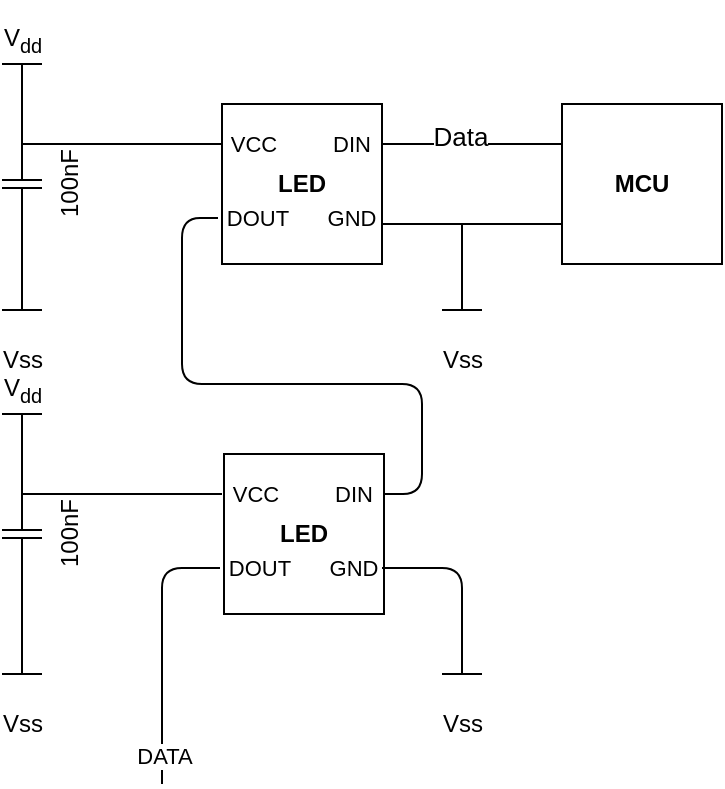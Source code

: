 <mxfile version="13.7.5" type="device"><diagram name="Page-1" id="16e2658f-23c8-b752-8be9-c03fbebb8bbe"><mxGraphModel dx="1038" dy="548" grid="1" gridSize="10" guides="1" tooltips="1" connect="1" arrows="1" fold="1" page="1" pageScale="1" pageWidth="1100" pageHeight="850" background="#ffffff" math="0" shadow="0"><root><mxCell id="0"/><mxCell id="1" parent="0"/><mxCell id="DtMIOr2o8N1PXy8y26vE-2" value="100nF" style="pointerEvents=1;verticalLabelPosition=bottom;shadow=0;dashed=0;align=center;html=1;verticalAlign=top;shape=mxgraph.electrical.capacitors.capacitor_1;rotation=-90;" vertex="1" parent="1"><mxGeometry x="380" y="160" width="40" height="20" as="geometry"/></mxCell><mxCell id="DtMIOr2o8N1PXy8y26vE-3" value="&lt;b&gt;MCU&lt;/b&gt;" style="whiteSpace=wrap;html=1;aspect=fixed;" vertex="1" parent="1"><mxGeometry x="670" y="130" width="80" height="80" as="geometry"/></mxCell><mxCell id="DtMIOr2o8N1PXy8y26vE-4" value="&lt;font style=&quot;font-size: 12px&quot;&gt;Vss&lt;/font&gt;" style="pointerEvents=1;verticalLabelPosition=bottom;shadow=0;dashed=0;align=center;html=1;verticalAlign=top;shape=mxgraph.electrical.signal_sources.vss2;fontSize=24;flipV=1;" vertex="1" parent="1"><mxGeometry x="610" y="213" width="20" height="20" as="geometry"/></mxCell><mxCell id="DtMIOr2o8N1PXy8y26vE-5" value="&lt;font style=&quot;font-size: 12px&quot;&gt;V&lt;sub&gt;dd&lt;/sub&gt;&lt;/font&gt;" style="verticalLabelPosition=top;verticalAlign=bottom;shape=mxgraph.electrical.signal_sources.vdd;shadow=0;dashed=0;align=center;strokeWidth=1;fontSize=24;html=1;flipV=1;" vertex="1" parent="1"><mxGeometry x="390" y="110" width="20" height="20" as="geometry"/></mxCell><mxCell id="DtMIOr2o8N1PXy8y26vE-10" value="&lt;b&gt;LED&lt;/b&gt;" style="whiteSpace=wrap;html=1;aspect=fixed;" vertex="1" parent="1"><mxGeometry x="500" y="130" width="80" height="80" as="geometry"/></mxCell><mxCell id="DtMIOr2o8N1PXy8y26vE-11" value="" style="endArrow=none;html=1;entryX=0;entryY=0.25;entryDx=0;entryDy=0;exitX=1;exitY=0.25;exitDx=0;exitDy=0;" edge="1" parent="1" source="DtMIOr2o8N1PXy8y26vE-10" target="DtMIOr2o8N1PXy8y26vE-3"><mxGeometry width="50" height="50" relative="1" as="geometry"><mxPoint x="500" y="240" as="sourcePoint"/><mxPoint x="550" y="190" as="targetPoint"/></mxGeometry></mxCell><mxCell id="DtMIOr2o8N1PXy8y26vE-14" value="&lt;font style=&quot;font-size: 13px&quot;&gt;Data&lt;/font&gt;" style="edgeLabel;html=1;align=center;verticalAlign=middle;resizable=0;points=[];" vertex="1" connectable="0" parent="DtMIOr2o8N1PXy8y26vE-11"><mxGeometry x="-0.404" y="4" relative="1" as="geometry"><mxPoint x="12" as="offset"/></mxGeometry></mxCell><mxCell id="DtMIOr2o8N1PXy8y26vE-12" value="" style="endArrow=none;html=1;entryX=0;entryY=0.75;entryDx=0;entryDy=0;exitX=1;exitY=0.75;exitDx=0;exitDy=0;" edge="1" parent="1" source="DtMIOr2o8N1PXy8y26vE-10" target="DtMIOr2o8N1PXy8y26vE-3"><mxGeometry width="50" height="50" relative="1" as="geometry"><mxPoint x="470" y="340" as="sourcePoint"/><mxPoint x="520" y="290" as="targetPoint"/></mxGeometry></mxCell><mxCell id="DtMIOr2o8N1PXy8y26vE-13" value="" style="endArrow=none;html=1;exitX=0.5;exitY=1;exitDx=0;exitDy=0;exitPerimeter=0;" edge="1" parent="1" source="DtMIOr2o8N1PXy8y26vE-4"><mxGeometry width="50" height="50" relative="1" as="geometry"><mxPoint x="500" y="240" as="sourcePoint"/><mxPoint x="620" y="190" as="targetPoint"/></mxGeometry></mxCell><mxCell id="DtMIOr2o8N1PXy8y26vE-15" value="&lt;font style=&quot;font-size: 11px&quot;&gt;DIN&lt;/font&gt;" style="text;html=1;strokeColor=none;fillColor=none;align=center;verticalAlign=middle;whiteSpace=wrap;rounded=0;" vertex="1" parent="1"><mxGeometry x="545" y="140" width="40" height="20" as="geometry"/></mxCell><mxCell id="DtMIOr2o8N1PXy8y26vE-16" value="&lt;font style=&quot;font-size: 11px&quot;&gt;GND&lt;/font&gt;" style="text;html=1;strokeColor=none;fillColor=none;align=center;verticalAlign=middle;whiteSpace=wrap;rounded=0;" vertex="1" parent="1"><mxGeometry x="545" y="177" width="40" height="20" as="geometry"/></mxCell><mxCell id="DtMIOr2o8N1PXy8y26vE-17" value="&lt;font style=&quot;font-size: 11px&quot;&gt;DOUT&lt;/font&gt;" style="text;html=1;strokeColor=none;fillColor=none;align=center;verticalAlign=middle;whiteSpace=wrap;rounded=0;" vertex="1" parent="1"><mxGeometry x="498" y="177" width="40" height="20" as="geometry"/></mxCell><mxCell id="DtMIOr2o8N1PXy8y26vE-18" value="&lt;font style=&quot;font-size: 11px&quot;&gt;VCC&lt;/font&gt;" style="text;html=1;strokeColor=none;fillColor=none;align=center;verticalAlign=middle;whiteSpace=wrap;rounded=0;" vertex="1" parent="1"><mxGeometry x="496" y="140" width="40" height="20" as="geometry"/></mxCell><mxCell id="DtMIOr2o8N1PXy8y26vE-19" value="&lt;font style=&quot;font-size: 12px&quot;&gt;Vss&lt;/font&gt;" style="pointerEvents=1;verticalLabelPosition=bottom;shadow=0;dashed=0;align=center;html=1;verticalAlign=top;shape=mxgraph.electrical.signal_sources.vss2;fontSize=24;flipV=1;" vertex="1" parent="1"><mxGeometry x="390" y="213" width="20" height="20" as="geometry"/></mxCell><mxCell id="DtMIOr2o8N1PXy8y26vE-20" value="" style="endArrow=none;html=1;entryX=0.5;entryY=0;entryDx=0;entryDy=0;entryPerimeter=0;exitX=1;exitY=0.5;exitDx=0;exitDy=0;exitPerimeter=0;" edge="1" parent="1" source="DtMIOr2o8N1PXy8y26vE-2" target="DtMIOr2o8N1PXy8y26vE-5"><mxGeometry width="50" height="50" relative="1" as="geometry"><mxPoint x="500" y="110" as="sourcePoint"/><mxPoint x="550" y="60" as="targetPoint"/></mxGeometry></mxCell><mxCell id="DtMIOr2o8N1PXy8y26vE-21" value="" style="endArrow=none;html=1;entryX=0;entryY=0.25;entryDx=0;entryDy=0;exitX=1;exitY=0.5;exitDx=0;exitDy=0;exitPerimeter=0;" edge="1" parent="1" source="DtMIOr2o8N1PXy8y26vE-2" target="DtMIOr2o8N1PXy8y26vE-10"><mxGeometry width="50" height="50" relative="1" as="geometry"><mxPoint x="500" y="110" as="sourcePoint"/><mxPoint x="550" y="60" as="targetPoint"/></mxGeometry></mxCell><mxCell id="DtMIOr2o8N1PXy8y26vE-22" value="" style="endArrow=none;html=1;entryX=0;entryY=0.5;entryDx=0;entryDy=0;entryPerimeter=0;exitX=0.5;exitY=1;exitDx=0;exitDy=0;exitPerimeter=0;" edge="1" parent="1" source="DtMIOr2o8N1PXy8y26vE-19" target="DtMIOr2o8N1PXy8y26vE-2"><mxGeometry width="50" height="50" relative="1" as="geometry"><mxPoint x="500" y="110" as="sourcePoint"/><mxPoint x="550" y="60" as="targetPoint"/></mxGeometry></mxCell><mxCell id="DtMIOr2o8N1PXy8y26vE-23" value="&lt;b&gt;LED&lt;/b&gt;" style="whiteSpace=wrap;html=1;aspect=fixed;" vertex="1" parent="1"><mxGeometry x="501" y="305" width="80" height="80" as="geometry"/></mxCell><mxCell id="DtMIOr2o8N1PXy8y26vE-24" value="&lt;font style=&quot;font-size: 11px&quot;&gt;DIN&lt;/font&gt;" style="text;html=1;strokeColor=none;fillColor=none;align=center;verticalAlign=middle;whiteSpace=wrap;rounded=0;" vertex="1" parent="1"><mxGeometry x="546" y="315" width="40" height="20" as="geometry"/></mxCell><mxCell id="DtMIOr2o8N1PXy8y26vE-25" value="&lt;font style=&quot;font-size: 11px&quot;&gt;GND&lt;/font&gt;" style="text;html=1;strokeColor=none;fillColor=none;align=center;verticalAlign=middle;whiteSpace=wrap;rounded=0;" vertex="1" parent="1"><mxGeometry x="546" y="352" width="40" height="20" as="geometry"/></mxCell><mxCell id="DtMIOr2o8N1PXy8y26vE-26" value="&lt;font style=&quot;font-size: 11px&quot;&gt;DOUT&lt;/font&gt;" style="text;html=1;strokeColor=none;fillColor=none;align=center;verticalAlign=middle;whiteSpace=wrap;rounded=0;" vertex="1" parent="1"><mxGeometry x="499" y="352" width="40" height="20" as="geometry"/></mxCell><mxCell id="DtMIOr2o8N1PXy8y26vE-27" value="&lt;font style=&quot;font-size: 11px&quot;&gt;VCC&lt;/font&gt;" style="text;html=1;strokeColor=none;fillColor=none;align=center;verticalAlign=middle;whiteSpace=wrap;rounded=0;" vertex="1" parent="1"><mxGeometry x="497" y="315" width="40" height="20" as="geometry"/></mxCell><mxCell id="DtMIOr2o8N1PXy8y26vE-28" value="" style="endArrow=none;html=1;entryX=0;entryY=0.5;entryDx=0;entryDy=0;exitX=1;exitY=0.25;exitDx=0;exitDy=0;" edge="1" parent="1" source="DtMIOr2o8N1PXy8y26vE-23" target="DtMIOr2o8N1PXy8y26vE-17"><mxGeometry width="50" height="50" relative="1" as="geometry"><mxPoint x="600" y="330" as="sourcePoint"/><mxPoint x="550" y="300" as="targetPoint"/><Array as="points"><mxPoint x="600" y="325"/><mxPoint x="600" y="270"/><mxPoint x="480" y="270"/><mxPoint x="480" y="187"/></Array></mxGeometry></mxCell><mxCell id="DtMIOr2o8N1PXy8y26vE-29" value="100nF" style="pointerEvents=1;verticalLabelPosition=bottom;shadow=0;dashed=0;align=center;html=1;verticalAlign=top;shape=mxgraph.electrical.capacitors.capacitor_1;rotation=-90;" vertex="1" parent="1"><mxGeometry x="380" y="335" width="40" height="20" as="geometry"/></mxCell><mxCell id="DtMIOr2o8N1PXy8y26vE-30" value="&lt;font style=&quot;font-size: 12px&quot;&gt;V&lt;sub&gt;dd&lt;/sub&gt;&lt;/font&gt;" style="verticalLabelPosition=top;verticalAlign=bottom;shape=mxgraph.electrical.signal_sources.vdd;shadow=0;dashed=0;align=center;strokeWidth=1;fontSize=24;html=1;flipV=1;" vertex="1" parent="1"><mxGeometry x="390" y="285" width="20" height="20" as="geometry"/></mxCell><mxCell id="DtMIOr2o8N1PXy8y26vE-31" value="&lt;font style=&quot;font-size: 12px&quot;&gt;Vss&lt;/font&gt;" style="pointerEvents=1;verticalLabelPosition=bottom;shadow=0;dashed=0;align=center;html=1;verticalAlign=top;shape=mxgraph.electrical.signal_sources.vss2;fontSize=24;flipV=1;" vertex="1" parent="1"><mxGeometry x="390" y="395" width="20" height="20" as="geometry"/></mxCell><mxCell id="DtMIOr2o8N1PXy8y26vE-32" value="" style="endArrow=none;html=1;entryX=0.5;entryY=0;entryDx=0;entryDy=0;entryPerimeter=0;exitX=1;exitY=0.5;exitDx=0;exitDy=0;exitPerimeter=0;" edge="1" parent="1" source="DtMIOr2o8N1PXy8y26vE-29" target="DtMIOr2o8N1PXy8y26vE-30"><mxGeometry width="50" height="50" relative="1" as="geometry"><mxPoint x="500" y="285" as="sourcePoint"/><mxPoint x="550" y="235" as="targetPoint"/></mxGeometry></mxCell><mxCell id="DtMIOr2o8N1PXy8y26vE-33" value="" style="endArrow=none;html=1;entryX=0;entryY=0.5;entryDx=0;entryDy=0;entryPerimeter=0;exitX=0.5;exitY=1;exitDx=0;exitDy=0;exitPerimeter=0;" edge="1" parent="1" source="DtMIOr2o8N1PXy8y26vE-31" target="DtMIOr2o8N1PXy8y26vE-29"><mxGeometry width="50" height="50" relative="1" as="geometry"><mxPoint x="500" y="285" as="sourcePoint"/><mxPoint x="550" y="235" as="targetPoint"/></mxGeometry></mxCell><mxCell id="DtMIOr2o8N1PXy8y26vE-34" value="" style="endArrow=none;html=1;entryX=1;entryY=0.5;entryDx=0;entryDy=0;entryPerimeter=0;" edge="1" parent="1" target="DtMIOr2o8N1PXy8y26vE-29"><mxGeometry width="50" height="50" relative="1" as="geometry"><mxPoint x="500" y="325" as="sourcePoint"/><mxPoint x="550" y="300" as="targetPoint"/></mxGeometry></mxCell><mxCell id="DtMIOr2o8N1PXy8y26vE-35" value="&lt;font style=&quot;font-size: 12px&quot;&gt;Vss&lt;/font&gt;" style="pointerEvents=1;verticalLabelPosition=bottom;shadow=0;dashed=0;align=center;html=1;verticalAlign=top;shape=mxgraph.electrical.signal_sources.vss2;fontSize=24;flipV=1;" vertex="1" parent="1"><mxGeometry x="610" y="395" width="20" height="20" as="geometry"/></mxCell><mxCell id="DtMIOr2o8N1PXy8y26vE-36" value="" style="endArrow=none;html=1;entryX=0.5;entryY=1;entryDx=0;entryDy=0;entryPerimeter=0;" edge="1" parent="1" target="DtMIOr2o8N1PXy8y26vE-35"><mxGeometry width="50" height="50" relative="1" as="geometry"><mxPoint x="580" y="362" as="sourcePoint"/><mxPoint x="750" y="410" as="targetPoint"/><Array as="points"><mxPoint x="620" y="362"/></Array></mxGeometry></mxCell><mxCell id="DtMIOr2o8N1PXy8y26vE-37" value="" style="endArrow=none;html=1;entryX=0;entryY=0.5;entryDx=0;entryDy=0;" edge="1" parent="1" target="DtMIOr2o8N1PXy8y26vE-26"><mxGeometry width="50" height="50" relative="1" as="geometry"><mxPoint x="470" y="470" as="sourcePoint"/><mxPoint x="550" y="300" as="targetPoint"/><Array as="points"><mxPoint x="470" y="362"/></Array></mxGeometry></mxCell><mxCell id="DtMIOr2o8N1PXy8y26vE-38" value="DATA" style="edgeLabel;html=1;align=center;verticalAlign=middle;resizable=0;points=[];" vertex="1" connectable="0" parent="DtMIOr2o8N1PXy8y26vE-37"><mxGeometry x="-0.787" y="-1" relative="1" as="geometry"><mxPoint as="offset"/></mxGeometry></mxCell></root></mxGraphModel></diagram></mxfile>